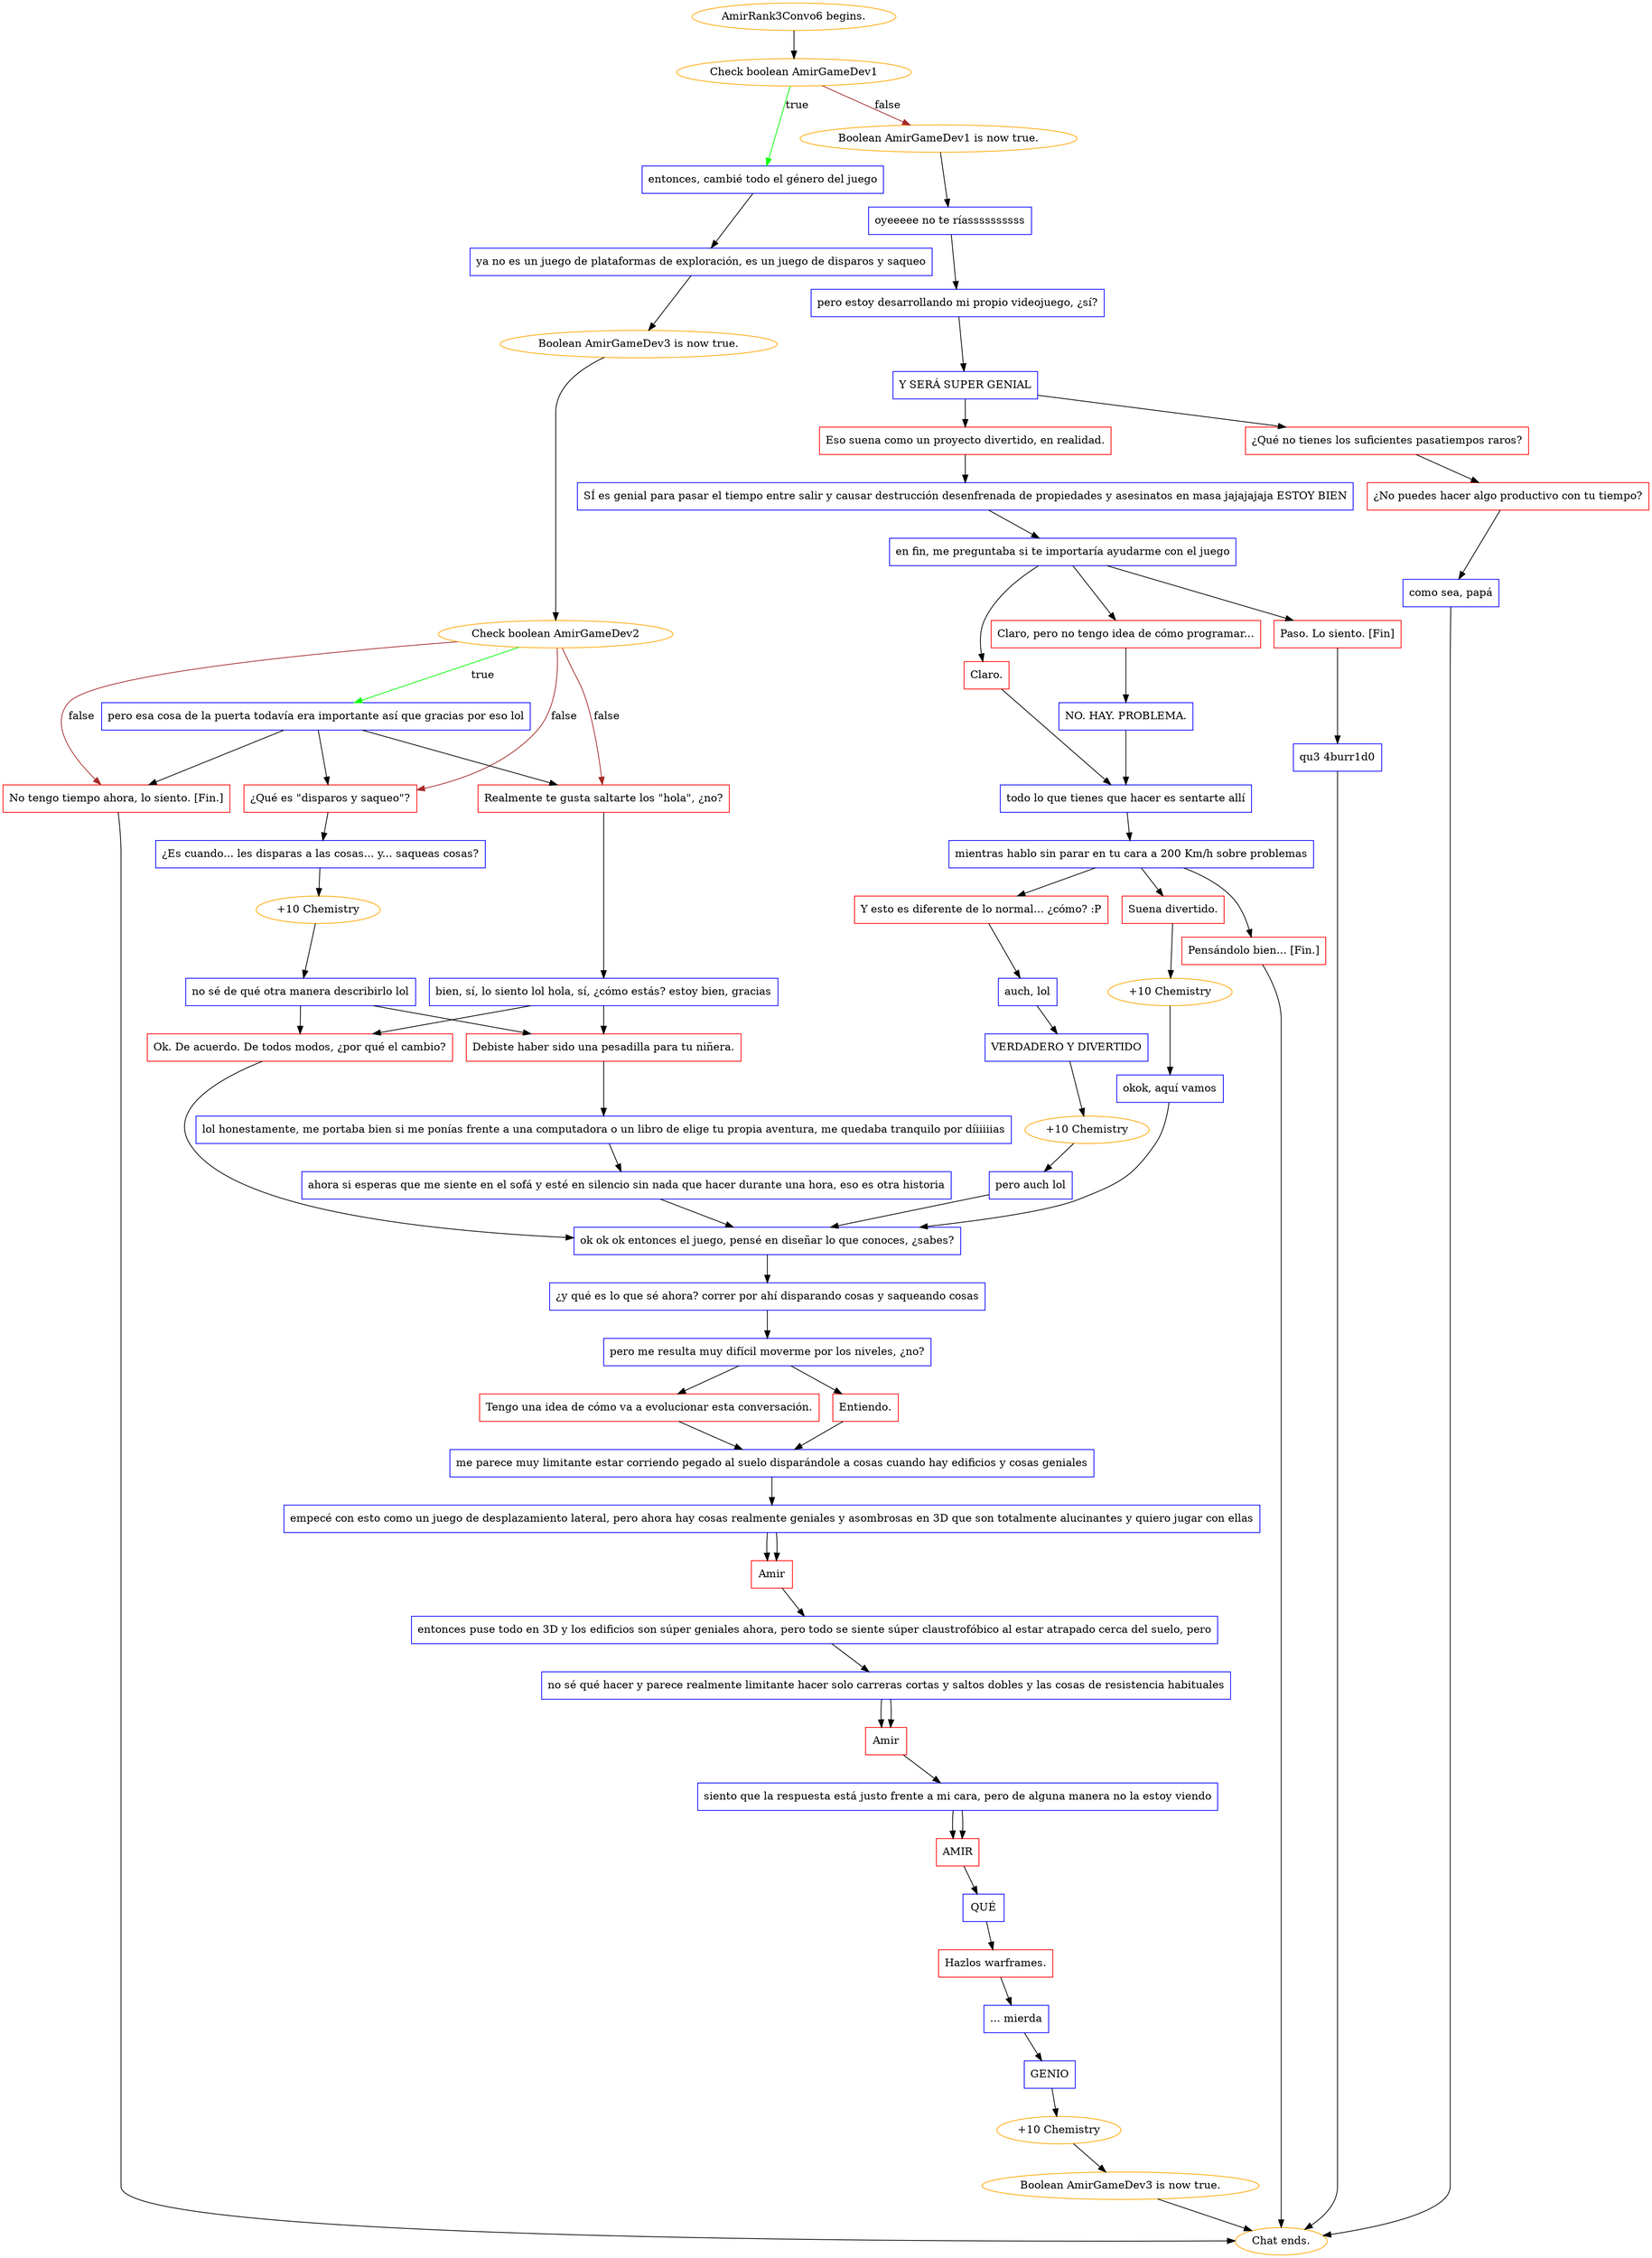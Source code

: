 digraph {
	"AmirRank3Convo6 begins." [color=orange];
		"AmirRank3Convo6 begins." -> j2152980262;
	j2152980262 [label="Check boolean AmirGameDev1",color=orange];
		j2152980262 -> j689062346 [label=true,color=green];
		j2152980262 -> j2407346217 [label=false,color=brown];
	j689062346 [label="entonces, cambié todo el género del juego",shape=box,color=blue];
		j689062346 -> j3292805254;
	j2407346217 [label="Boolean AmirGameDev1 is now true.",color=orange];
		j2407346217 -> j2046674578;
	j3292805254 [label="ya no es un juego de plataformas de exploración, es un juego de disparos y saqueo",shape=box,color=blue];
		j3292805254 -> j791815078;
	j2046674578 [label="oyeeeee no te ríassssssssss",shape=box,color=blue];
		j2046674578 -> j1576291092;
	j791815078 [label="Boolean AmirGameDev3 is now true.",color=orange];
		j791815078 -> j1094475645;
	j1576291092 [label="pero estoy desarrollando mi propio videojuego, ¿sí?",shape=box,color=blue];
		j1576291092 -> j2359886084;
	j1094475645 [label="Check boolean AmirGameDev2",color=orange];
		j1094475645 -> j2548188546 [label=true,color=green];
		j1094475645 -> j2065243409 [label=false,color=brown];
		j1094475645 -> j4003827930 [label=false,color=brown];
		j1094475645 -> j3998614363 [label=false,color=brown];
	j2359886084 [label="Y SERÁ SUPER GENIAL",shape=box,color=blue];
		j2359886084 -> j1077494972;
		j2359886084 -> j3140188699;
	j2548188546 [label="pero esa cosa de la puerta todavía era importante así que gracias por eso lol",shape=box,color=blue];
		j2548188546 -> j3998614363;
		j2548188546 -> j2065243409;
		j2548188546 -> j4003827930;
	j2065243409 [label="No tengo tiempo ahora, lo siento. [Fin.]",shape=box,color=red];
		j2065243409 -> "Chat ends.";
	j4003827930 [label="¿Qué es \"disparos y saqueo\"?",shape=box,color=red];
		j4003827930 -> j709403955;
	j3998614363 [label="Realmente te gusta saltarte los \"hola\", ¿no?",shape=box,color=red];
		j3998614363 -> j3857872513;
	j1077494972 [label="Eso suena como un proyecto divertido, en realidad.",shape=box,color=red];
		j1077494972 -> j2856076410;
	j3140188699 [label="¿Qué no tienes los suficientes pasatiempos raros?",shape=box,color=red];
		j3140188699 -> j1857823726;
	"Chat ends." [color=orange];
	j709403955 [label="¿Es cuando... les disparas a las cosas... y... saqueas cosas?",shape=box,color=blue];
		j709403955 -> j494909643;
	j3857872513 [label="bien, sí, lo siento lol hola, sí, ¿cómo estás? estoy bien, gracias",shape=box,color=blue];
		j3857872513 -> j2158437732;
		j3857872513 -> j3014870530;
	j2856076410 [label="SÍ es genial para pasar el tiempo entre salir y causar destrucción desenfrenada de propiedades y asesinatos en masa jajajajaja ESTOY BIEN",shape=box,color=blue];
		j2856076410 -> j2394253746;
	j1857823726 [label="¿No puedes hacer algo productivo con tu tiempo?",shape=box,color=red];
		j1857823726 -> j1898007758;
	j494909643 [label="+10 Chemistry",color=orange];
		j494909643 -> j1844404330;
	j2158437732 [label="Debiste haber sido una pesadilla para tu niñera.",shape=box,color=red];
		j2158437732 -> j1369755752;
	j3014870530 [label="Ok. De acuerdo. De todos modos, ¿por qué el cambio?",shape=box,color=red];
		j3014870530 -> j100243597;
	j2394253746 [label="en fin, me preguntaba si te importaría ayudarme con el juego",shape=box,color=blue];
		j2394253746 -> j814773808;
		j2394253746 -> j3486364063;
		j2394253746 -> j1817767923;
	j1898007758 [label="como sea, papá",shape=box,color=blue];
		j1898007758 -> "Chat ends.";
	j1844404330 [label="no sé de qué otra manera describirlo lol",shape=box,color=blue];
		j1844404330 -> j3014870530;
		j1844404330 -> j2158437732;
	j1369755752 [label="lol honestamente, me portaba bien si me ponías frente a una computadora o un libro de elige tu propia aventura, me quedaba tranquilo por díiiiiias",shape=box,color=blue];
		j1369755752 -> j2791294623;
	j100243597 [label="ok ok ok entonces el juego, pensé en diseñar lo que conoces, ¿sabes?",shape=box,color=blue];
		j100243597 -> j1237135840;
	j814773808 [label="Claro, pero no tengo idea de cómo programar...",shape=box,color=red];
		j814773808 -> j931791852;
	j3486364063 [label="Claro.",shape=box,color=red];
		j3486364063 -> j3700346688;
	j1817767923 [label="Paso. Lo siento. [Fin]",shape=box,color=red];
		j1817767923 -> j52660119;
	j2791294623 [label="ahora si esperas que me siente en el sofá y esté en silencio sin nada que hacer durante una hora, eso es otra historia",shape=box,color=blue];
		j2791294623 -> j100243597;
	j1237135840 [label="¿y qué es lo que sé ahora? correr por ahí disparando cosas y saqueando cosas",shape=box,color=blue];
		j1237135840 -> j3702876092;
	j931791852 [label="NO. HAY. PROBLEMA.",shape=box,color=blue];
		j931791852 -> j3700346688;
	j3700346688 [label="todo lo que tienes que hacer es sentarte allí",shape=box,color=blue];
		j3700346688 -> j2159410830;
	j52660119 [label="qu3 4burr1d0",shape=box,color=blue];
		j52660119 -> "Chat ends.";
	j3702876092 [label="pero me resulta muy difícil moverme por los niveles, ¿no?",shape=box,color=blue];
		j3702876092 -> j2260860772;
		j3702876092 -> j2939133361;
	j2159410830 [label="mientras hablo sin parar en tu cara a 200 Km/h sobre problemas",shape=box,color=blue];
		j2159410830 -> j2254367423;
		j2159410830 -> j2748780124;
		j2159410830 -> j246608365;
	j2260860772 [label="Entiendo.",shape=box,color=red];
		j2260860772 -> j205595748;
	j2939133361 [label="Tengo una idea de cómo va a evolucionar esta conversación.",shape=box,color=red];
		j2939133361 -> j205595748;
	j2254367423 [label="Y esto es diferente de lo normal... ¿cómo? :P",shape=box,color=red];
		j2254367423 -> j411328091;
	j2748780124 [label="Suena divertido.",shape=box,color=red];
		j2748780124 -> j2005853140;
	j246608365 [label="Pensándolo bien... [Fin.]",shape=box,color=red];
		j246608365 -> "Chat ends.";
	j205595748 [label="me parece muy limitante estar corriendo pegado al suelo disparándole a cosas cuando hay edificios y cosas geniales",shape=box,color=blue];
		j205595748 -> j2143344290;
	j411328091 [label="auch, lol",shape=box,color=blue];
		j411328091 -> j411675011;
	j2005853140 [label="+10 Chemistry",color=orange];
		j2005853140 -> j553233834;
	j2143344290 [label="empecé con esto como un juego de desplazamiento lateral, pero ahora hay cosas realmente geniales y asombrosas en 3D que son totalmente alucinantes y quiero jugar con ellas",shape=box,color=blue];
		j2143344290 -> j693619056;
		j2143344290 -> j693619056;
	j411675011 [label="VERDADERO Y DIVERTIDO",shape=box,color=blue];
		j411675011 -> j2638210546;
	j553233834 [label="okok, aquí vamos",shape=box,color=blue];
		j553233834 -> j100243597;
	j693619056 [label="Amir",shape=box,color=red];
		j693619056 -> j637980280;
	j2638210546 [label="+10 Chemistry",color=orange];
		j2638210546 -> j1190042531;
	j637980280 [label="entonces puse todo en 3D y los edificios son súper geniales ahora, pero todo se siente súper claustrofóbico al estar atrapado cerca del suelo, pero",shape=box,color=blue];
		j637980280 -> j2874110263;
	j1190042531 [label="pero auch lol",shape=box,color=blue];
		j1190042531 -> j100243597;
	j2874110263 [label="no sé qué hacer y parece realmente limitante hacer solo carreras cortas y saltos dobles y las cosas de resistencia habituales",shape=box,color=blue];
		j2874110263 -> j1223348517;
		j2874110263 -> j1223348517;
	j1223348517 [label="Amir",shape=box,color=red];
		j1223348517 -> j3720385051;
	j3720385051 [label="siento que la respuesta está justo frente a mi cara, pero de alguna manera no la estoy viendo",shape=box,color=blue];
		j3720385051 -> j3532323148;
		j3720385051 -> j3532323148;
	j3532323148 [label="AMIR",shape=box,color=red];
		j3532323148 -> j1874160286;
	j1874160286 [label="QUÉ",shape=box,color=blue];
		j1874160286 -> j2721985094;
	j2721985094 [label="Hazlos warframes.",shape=box,color=red];
		j2721985094 -> j3656360285;
	j3656360285 [label="... mierda",shape=box,color=blue];
		j3656360285 -> j3281230612;
	j3281230612 [label="GENIO",shape=box,color=blue];
		j3281230612 -> j599255107;
	j599255107 [label="+10 Chemistry",color=orange];
		j599255107 -> j2864669795;
	j2864669795 [label="Boolean AmirGameDev3 is now true.",color=orange];
		j2864669795 -> "Chat ends.";
}
